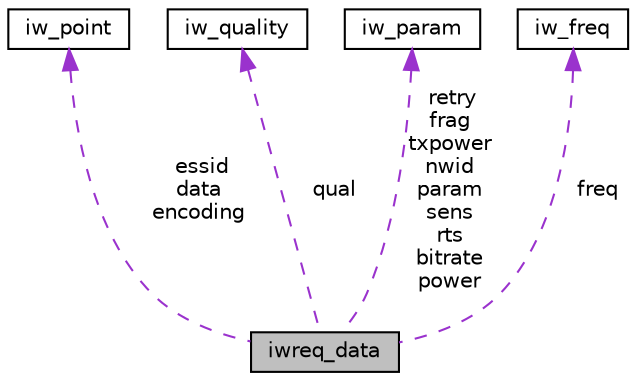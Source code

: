 digraph G
{
  edge [fontname="Helvetica",fontsize="10",labelfontname="Helvetica",labelfontsize="10"];
  node [fontname="Helvetica",fontsize="10",shape=record];
  Node1 [label="iwreq_data",height=0.2,width=0.4,color="black", fillcolor="grey75", style="filled" fontcolor="black"];
  Node2 -> Node1 [dir="back",color="darkorchid3",fontsize="10",style="dashed",label=" essid\ndata\nencoding" ,fontname="Helvetica"];
  Node2 [label="iw_point",height=0.2,width=0.4,color="black", fillcolor="white", style="filled",URL="$structiw__point.html"];
  Node3 -> Node1 [dir="back",color="darkorchid3",fontsize="10",style="dashed",label=" qual" ,fontname="Helvetica"];
  Node3 [label="iw_quality",height=0.2,width=0.4,color="black", fillcolor="white", style="filled",URL="$structiw__quality.html"];
  Node4 -> Node1 [dir="back",color="darkorchid3",fontsize="10",style="dashed",label=" retry\nfrag\ntxpower\nnwid\nparam\nsens\nrts\nbitrate\npower" ,fontname="Helvetica"];
  Node4 [label="iw_param",height=0.2,width=0.4,color="black", fillcolor="white", style="filled",URL="$structiw__param.html"];
  Node5 -> Node1 [dir="back",color="darkorchid3",fontsize="10",style="dashed",label=" freq" ,fontname="Helvetica"];
  Node5 [label="iw_freq",height=0.2,width=0.4,color="black", fillcolor="white", style="filled",URL="$structiw__freq.html"];
}
